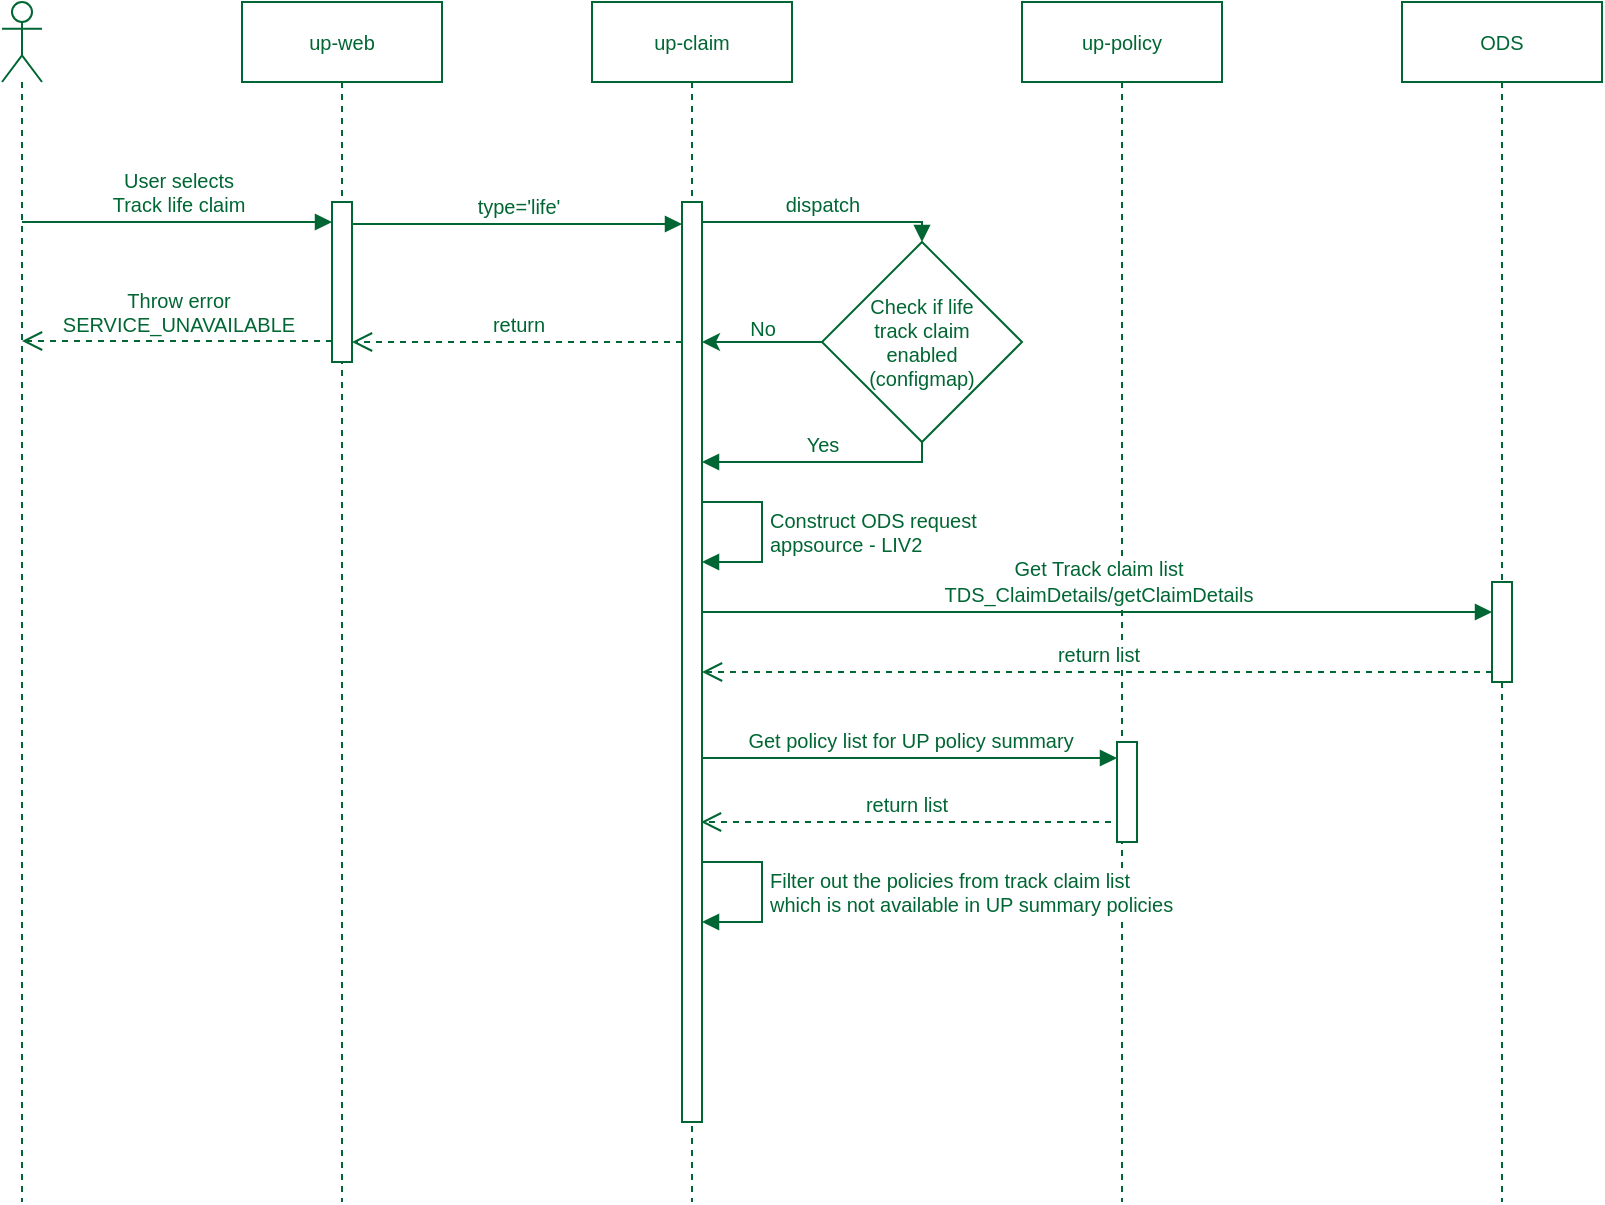 <mxfile version="22.1.21" type="github">
  <diagram name="Life" id="_X6rwnfkPYz05utxLvBB">
    <mxGraphModel dx="936" dy="493" grid="1" gridSize="10" guides="1" tooltips="1" connect="1" arrows="1" fold="1" page="1" pageScale="1" pageWidth="850" pageHeight="1100" math="0" shadow="0">
      <root>
        <mxCell id="0" />
        <mxCell id="1" parent="0" />
        <mxCell id="Q7teAE-D9YISWqyMQSjv-1" value="" style="shape=umlLifeline;perimeter=lifelinePerimeter;whiteSpace=wrap;html=1;container=1;dropTarget=0;collapsible=0;recursiveResize=0;outlineConnect=0;portConstraint=eastwest;newEdgeStyle={&quot;curved&quot;:0,&quot;rounded&quot;:0};participant=umlActor;strokeColor=#006633;fontColor=#006633;fontSize=10;" vertex="1" parent="1">
          <mxGeometry x="30" y="80" width="20" height="600" as="geometry" />
        </mxCell>
        <mxCell id="Q7teAE-D9YISWqyMQSjv-2" value="up-web" style="shape=umlLifeline;perimeter=lifelinePerimeter;whiteSpace=wrap;html=1;container=1;dropTarget=0;collapsible=0;recursiveResize=0;outlineConnect=0;portConstraint=eastwest;newEdgeStyle={&quot;curved&quot;:0,&quot;rounded&quot;:0};strokeColor=#006633;fontColor=#006633;fontSize=10;" vertex="1" parent="1">
          <mxGeometry x="150" y="80" width="100" height="600" as="geometry" />
        </mxCell>
        <mxCell id="Q7teAE-D9YISWqyMQSjv-3" value="" style="html=1;points=[[0,0,0,0,5],[0,1,0,0,-5],[1,0,0,0,5],[1,1,0,0,-5]];perimeter=orthogonalPerimeter;outlineConnect=0;targetShapes=umlLifeline;portConstraint=eastwest;newEdgeStyle={&quot;curved&quot;:0,&quot;rounded&quot;:0};strokeColor=#006633;fontColor=#006633;fontSize=10;" vertex="1" parent="Q7teAE-D9YISWqyMQSjv-2">
          <mxGeometry x="45" y="100" width="10" height="80" as="geometry" />
        </mxCell>
        <mxCell id="Q7teAE-D9YISWqyMQSjv-4" value="up-claim" style="shape=umlLifeline;perimeter=lifelinePerimeter;whiteSpace=wrap;html=1;container=1;dropTarget=0;collapsible=0;recursiveResize=0;outlineConnect=0;portConstraint=eastwest;newEdgeStyle={&quot;curved&quot;:0,&quot;rounded&quot;:0};strokeColor=#006633;fontColor=#006633;fontSize=10;" vertex="1" parent="1">
          <mxGeometry x="325" y="80" width="100" height="600" as="geometry" />
        </mxCell>
        <mxCell id="Q7teAE-D9YISWqyMQSjv-5" value="" style="html=1;points=[[0,0,0,0,5],[0,1,0,0,-5],[1,0,0,0,5],[1,1,0,0,-5]];perimeter=orthogonalPerimeter;outlineConnect=0;targetShapes=umlLifeline;portConstraint=eastwest;newEdgeStyle={&quot;curved&quot;:0,&quot;rounded&quot;:0};strokeColor=#006633;fontColor=#006633;fontSize=10;" vertex="1" parent="Q7teAE-D9YISWqyMQSjv-4">
          <mxGeometry x="45" y="100" width="10" height="460" as="geometry" />
        </mxCell>
        <mxCell id="Q7teAE-D9YISWqyMQSjv-6" value="up-policy" style="shape=umlLifeline;perimeter=lifelinePerimeter;whiteSpace=wrap;html=1;container=1;dropTarget=0;collapsible=0;recursiveResize=0;outlineConnect=0;portConstraint=eastwest;newEdgeStyle={&quot;curved&quot;:0,&quot;rounded&quot;:0};strokeColor=#006633;fontColor=#006633;fontSize=10;" vertex="1" parent="1">
          <mxGeometry x="540" y="80" width="100" height="600" as="geometry" />
        </mxCell>
        <mxCell id="Q7teAE-D9YISWqyMQSjv-7" value="" style="html=1;points=[[0,0,0,0,5],[0,1,0,0,-5],[1,0,0,0,5],[1,1,0,0,-5]];perimeter=orthogonalPerimeter;outlineConnect=0;targetShapes=umlLifeline;portConstraint=eastwest;newEdgeStyle={&quot;curved&quot;:0,&quot;rounded&quot;:0};fontColor=#006633;strokeColor=#006633;" vertex="1" parent="Q7teAE-D9YISWqyMQSjv-6">
          <mxGeometry x="47.5" y="370" width="10" height="50" as="geometry" />
        </mxCell>
        <mxCell id="Q7teAE-D9YISWqyMQSjv-8" value="ODS" style="shape=umlLifeline;perimeter=lifelinePerimeter;whiteSpace=wrap;html=1;container=1;dropTarget=0;collapsible=0;recursiveResize=0;outlineConnect=0;portConstraint=eastwest;newEdgeStyle={&quot;curved&quot;:0,&quot;rounded&quot;:0};strokeColor=#006633;fontColor=#006633;fontSize=10;" vertex="1" parent="1">
          <mxGeometry x="730" y="80" width="100" height="600" as="geometry" />
        </mxCell>
        <mxCell id="Q7teAE-D9YISWqyMQSjv-9" value="" style="html=1;points=[[0,0,0,0,5],[0,1,0,0,-5],[1,0,0,0,5],[1,1,0,0,-5]];perimeter=orthogonalPerimeter;outlineConnect=0;targetShapes=umlLifeline;portConstraint=eastwest;newEdgeStyle={&quot;curved&quot;:0,&quot;rounded&quot;:0};fontColor=#006633;strokeColor=#006633;" vertex="1" parent="Q7teAE-D9YISWqyMQSjv-8">
          <mxGeometry x="45" y="290" width="10" height="50" as="geometry" />
        </mxCell>
        <mxCell id="Q7teAE-D9YISWqyMQSjv-10" style="rounded=0;orthogonalLoop=1;jettySize=auto;html=1;exitX=0;exitY=0.5;exitDx=0;exitDy=0;exitPerimeter=0;strokeColor=#006633;fontColor=#006633;fontSize=10;" edge="1" parent="1" source="Q7teAE-D9YISWqyMQSjv-11" target="Q7teAE-D9YISWqyMQSjv-5">
          <mxGeometry relative="1" as="geometry" />
        </mxCell>
        <mxCell id="Q7teAE-D9YISWqyMQSjv-11" value="&lt;font style=&quot;font-size: 10px;&quot;&gt;Check if life&lt;br style=&quot;font-size: 10px;&quot;&gt;track claim&lt;br style=&quot;font-size: 10px;&quot;&gt;enabled &lt;br style=&quot;font-size: 10px;&quot;&gt;(configmap)&lt;/font&gt;" style="strokeWidth=1;html=1;shape=mxgraph.flowchart.decision;whiteSpace=wrap;strokeColor=#006633;fontColor=#006633;fontSize=10;" vertex="1" parent="1">
          <mxGeometry x="440" y="200" width="100" height="100" as="geometry" />
        </mxCell>
        <mxCell id="Q7teAE-D9YISWqyMQSjv-12" value="User selects&lt;br style=&quot;font-size: 10px;&quot;&gt;Track life claim" style="html=1;verticalAlign=bottom;endArrow=block;curved=0;rounded=0;strokeColor=#006633;fontColor=#006633;fontSize=10;" edge="1" parent="1" target="Q7teAE-D9YISWqyMQSjv-3">
          <mxGeometry width="80" relative="1" as="geometry">
            <mxPoint x="40" y="190" as="sourcePoint" />
            <mxPoint x="190" y="190" as="targetPoint" />
          </mxGeometry>
        </mxCell>
        <mxCell id="Q7teAE-D9YISWqyMQSjv-13" value="type=&#39;life&#39;" style="html=1;verticalAlign=bottom;endArrow=block;curved=0;rounded=0;entryX=0;entryY=0;entryDx=0;entryDy=5;entryPerimeter=0;strokeColor=#006633;fontColor=#006633;fontSize=10;" edge="1" parent="1">
          <mxGeometry width="80" relative="1" as="geometry">
            <mxPoint x="205" y="191" as="sourcePoint" />
            <mxPoint x="370" y="191" as="targetPoint" />
          </mxGeometry>
        </mxCell>
        <mxCell id="Q7teAE-D9YISWqyMQSjv-14" value="dispatch" style="html=1;verticalAlign=bottom;endArrow=block;rounded=0;entryX=0.5;entryY=0;entryDx=0;entryDy=0;entryPerimeter=0;edgeStyle=orthogonalEdgeStyle;strokeColor=#006633;fontColor=#006633;fontSize=10;" edge="1" parent="1" source="Q7teAE-D9YISWqyMQSjv-5" target="Q7teAE-D9YISWqyMQSjv-11">
          <mxGeometry width="80" relative="1" as="geometry">
            <mxPoint x="380" y="240" as="sourcePoint" />
            <mxPoint x="460" y="240" as="targetPoint" />
            <Array as="points">
              <mxPoint x="490" y="190" />
            </Array>
          </mxGeometry>
        </mxCell>
        <mxCell id="Q7teAE-D9YISWqyMQSjv-15" value="&lt;font style=&quot;font-size: 10px;&quot;&gt;No&lt;/font&gt;" style="text;html=1;align=center;verticalAlign=middle;resizable=0;points=[];autosize=1;strokeColor=none;fillColor=none;fontColor=#006633;fontSize=10;" vertex="1" parent="1">
          <mxGeometry x="390" y="228" width="40" height="30" as="geometry" />
        </mxCell>
        <mxCell id="Q7teAE-D9YISWqyMQSjv-16" value="return" style="html=1;verticalAlign=bottom;endArrow=open;dashed=1;endSize=8;curved=0;rounded=0;strokeColor=#006633;fontColor=#006633;fontSize=10;" edge="1" parent="1">
          <mxGeometry relative="1" as="geometry">
            <mxPoint x="370" y="250" as="sourcePoint" />
            <mxPoint x="205" y="250" as="targetPoint" />
          </mxGeometry>
        </mxCell>
        <mxCell id="Q7teAE-D9YISWqyMQSjv-17" value="&lt;font style=&quot;font-size: 10px;&quot;&gt;Throw error&lt;br style=&quot;font-size: 10px;&quot;&gt;SERVICE_UNAVAILABLE&lt;/font&gt;" style="html=1;verticalAlign=bottom;endArrow=open;dashed=1;endSize=8;curved=0;rounded=0;strokeColor=#006633;fontColor=#006633;fontSize=10;" edge="1" parent="1" source="Q7teAE-D9YISWqyMQSjv-3">
          <mxGeometry relative="1" as="geometry">
            <mxPoint x="170" y="250" as="sourcePoint" />
            <mxPoint x="40" y="249.5" as="targetPoint" />
          </mxGeometry>
        </mxCell>
        <mxCell id="Q7teAE-D9YISWqyMQSjv-18" value="Yes" style="html=1;verticalAlign=bottom;endArrow=block;rounded=0;exitX=0.5;exitY=1;exitDx=0;exitDy=0;exitPerimeter=0;edgeStyle=orthogonalEdgeStyle;strokeColor=#006633;fontColor=#006633;fontSize=10;" edge="1" parent="1" source="Q7teAE-D9YISWqyMQSjv-11" target="Q7teAE-D9YISWqyMQSjv-5">
          <mxGeometry width="80" relative="1" as="geometry">
            <mxPoint x="380" y="340" as="sourcePoint" />
            <mxPoint x="410" y="330" as="targetPoint" />
            <Array as="points">
              <mxPoint x="490" y="310" />
            </Array>
          </mxGeometry>
        </mxCell>
        <mxCell id="Q7teAE-D9YISWqyMQSjv-19" value="&lt;font style=&quot;font-size: 10px;&quot;&gt;Construct ODS request&lt;br style=&quot;font-size: 10px;&quot;&gt;appsource - LIV2&lt;/font&gt;" style="html=1;align=left;spacingLeft=2;endArrow=block;rounded=0;edgeStyle=orthogonalEdgeStyle;curved=0;rounded=0;strokeColor=#006633;fontColor=#006633;fontSize=10;" edge="1" parent="1">
          <mxGeometry relative="1" as="geometry">
            <mxPoint x="380" y="330" as="sourcePoint" />
            <Array as="points">
              <mxPoint x="410" y="330" />
              <mxPoint x="410" y="360" />
            </Array>
            <mxPoint x="380" y="360" as="targetPoint" />
            <mxPoint as="offset" />
          </mxGeometry>
        </mxCell>
        <mxCell id="Q7teAE-D9YISWqyMQSjv-20" value="&lt;font style=&quot;font-size: 10px;&quot;&gt;Get Track claim list&lt;br&gt;TDS_ClaimDetails/getClaimDetails&lt;/font&gt;" style="html=1;verticalAlign=bottom;endArrow=block;curved=0;rounded=0;fontColor=#006633;strokeColor=#006633;" edge="1" parent="1" target="Q7teAE-D9YISWqyMQSjv-9">
          <mxGeometry width="80" relative="1" as="geometry">
            <mxPoint x="380" y="385" as="sourcePoint" />
            <mxPoint x="660" y="385" as="targetPoint" />
          </mxGeometry>
        </mxCell>
        <mxCell id="Q7teAE-D9YISWqyMQSjv-21" value="return list" style="html=1;verticalAlign=bottom;endArrow=open;dashed=1;endSize=8;curved=0;rounded=0;strokeColor=#006633;fontColor=#006633;fontSize=10;" edge="1" parent="1">
          <mxGeometry relative="1" as="geometry">
            <mxPoint x="775" y="415" as="sourcePoint" />
            <mxPoint x="380" y="415" as="targetPoint" />
          </mxGeometry>
        </mxCell>
        <mxCell id="Q7teAE-D9YISWqyMQSjv-22" value="&lt;span style=&quot;font-size: 10px;&quot;&gt;Get policy list for UP policy summary&lt;/span&gt;" style="html=1;verticalAlign=bottom;endArrow=block;curved=0;rounded=0;fontColor=#006633;strokeColor=#006633;" edge="1" parent="1">
          <mxGeometry width="80" relative="1" as="geometry">
            <mxPoint x="380" y="458" as="sourcePoint" />
            <mxPoint x="587.5" y="458" as="targetPoint" />
          </mxGeometry>
        </mxCell>
        <mxCell id="Q7teAE-D9YISWqyMQSjv-23" value="return list" style="html=1;verticalAlign=bottom;endArrow=open;dashed=1;endSize=8;curved=0;rounded=0;strokeColor=#006633;fontColor=#006633;fontSize=10;" edge="1" parent="1">
          <mxGeometry relative="1" as="geometry">
            <mxPoint x="584.5" y="490" as="sourcePoint" />
            <mxPoint x="379.5" y="490" as="targetPoint" />
            <Array as="points">
              <mxPoint x="469.5" y="490" />
            </Array>
          </mxGeometry>
        </mxCell>
        <mxCell id="Q7teAE-D9YISWqyMQSjv-24" value="Filter out the policies from track claim list&lt;br&gt;which is not available in UP summary policies" style="html=1;align=left;spacingLeft=2;endArrow=block;rounded=0;edgeStyle=orthogonalEdgeStyle;curved=0;rounded=0;strokeColor=#006633;fontColor=#006633;fontSize=10;" edge="1" parent="1">
          <mxGeometry relative="1" as="geometry">
            <mxPoint x="380" y="510" as="sourcePoint" />
            <Array as="points">
              <mxPoint x="410" y="510" />
              <mxPoint x="410" y="540" />
            </Array>
            <mxPoint x="380" y="540" as="targetPoint" />
            <mxPoint as="offset" />
          </mxGeometry>
        </mxCell>
      </root>
    </mxGraphModel>
  </diagram>
</mxfile>
